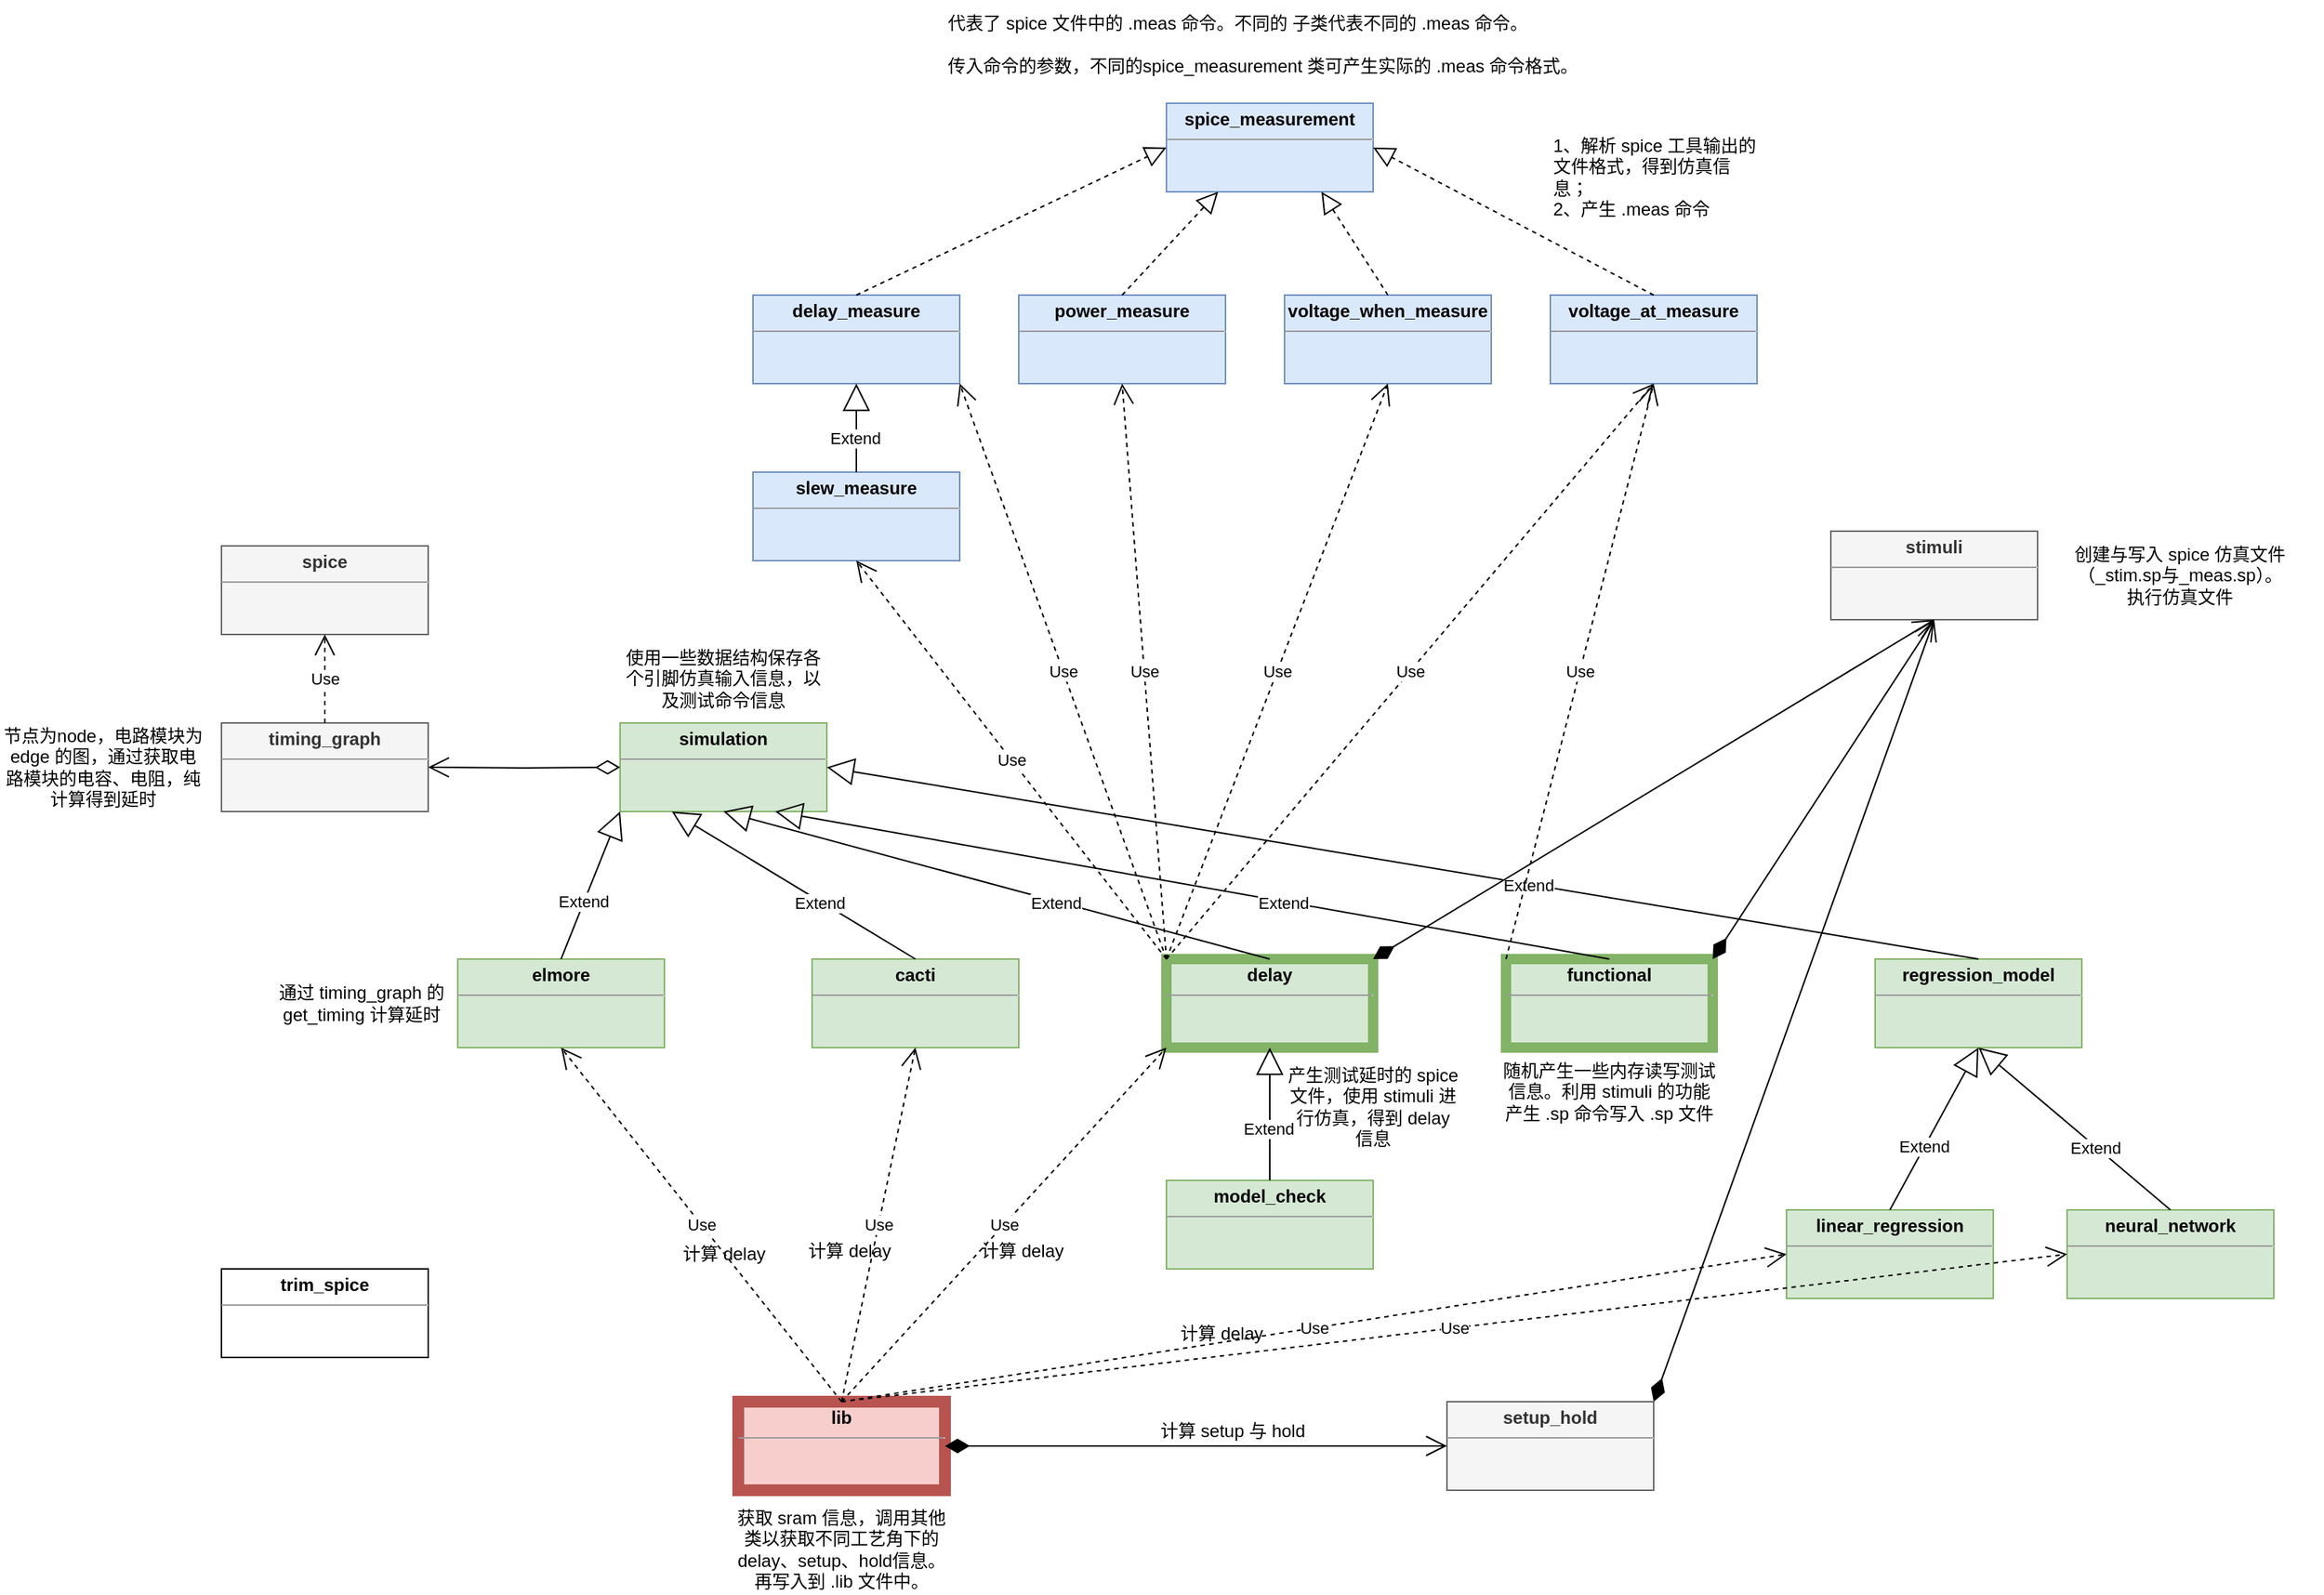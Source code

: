 <mxfile version="13.3.5" type="device"><diagram id="Yh4k4HbgygIKMntQPU1e" name="第 1 页"><mxGraphModel dx="3577" dy="1425" grid="1" gridSize="10" guides="1" tooltips="1" connect="1" arrows="1" fold="1" page="1" pageScale="1" pageWidth="1654" pageHeight="2336" math="0" shadow="0"><root><mxCell id="0"/><mxCell id="1" parent="0"/><mxCell id="mQlsT3dzguKEaAhfdbJN-1" value="&lt;p style=&quot;margin: 0px ; margin-top: 4px ; text-align: center&quot;&gt;&lt;b&gt;simulation&lt;/b&gt;&lt;/p&gt;&lt;hr size=&quot;1&quot;&gt;&lt;div style=&quot;height: 2px&quot;&gt;&lt;/div&gt;" style="verticalAlign=top;align=left;overflow=fill;fontSize=12;fontFamily=Helvetica;html=1;fillColor=#d5e8d4;strokeColor=#82b366;" parent="1" vertex="1"><mxGeometry x="-150" y="810" width="140" height="60" as="geometry"/></mxCell><mxCell id="mQlsT3dzguKEaAhfdbJN-3" value="&lt;p style=&quot;margin: 0px ; margin-top: 4px ; text-align: center&quot;&gt;&lt;b&gt;elmore&lt;/b&gt;&lt;/p&gt;&lt;hr size=&quot;1&quot;&gt;&lt;div style=&quot;height: 2px&quot;&gt;&lt;/div&gt;" style="verticalAlign=top;align=left;overflow=fill;fontSize=12;fontFamily=Helvetica;html=1;fillColor=#d5e8d4;strokeColor=#82b366;" parent="1" vertex="1"><mxGeometry x="-260" y="970" width="140" height="60" as="geometry"/></mxCell><mxCell id="mQlsT3dzguKEaAhfdbJN-4" value="&lt;p style=&quot;margin: 0px ; margin-top: 4px ; text-align: center&quot;&gt;&lt;b&gt;cacti&lt;/b&gt;&lt;/p&gt;&lt;hr size=&quot;1&quot;&gt;&lt;div style=&quot;height: 2px&quot;&gt;&lt;/div&gt;" style="verticalAlign=top;align=left;overflow=fill;fontSize=12;fontFamily=Helvetica;html=1;fillColor=#d5e8d4;strokeColor=#82b366;" parent="1" vertex="1"><mxGeometry x="-20" y="970" width="140" height="60" as="geometry"/></mxCell><mxCell id="mQlsT3dzguKEaAhfdbJN-5" value="&lt;p style=&quot;margin: 0px ; margin-top: 4px ; text-align: center&quot;&gt;&lt;b&gt;delay&lt;/b&gt;&lt;/p&gt;&lt;hr size=&quot;1&quot;&gt;&lt;div style=&quot;height: 2px&quot;&gt;&lt;/div&gt;" style="verticalAlign=top;align=left;overflow=fill;fontSize=12;fontFamily=Helvetica;html=1;fillColor=#d5e8d4;strokeColor=#82b366;strokeWidth=7;" parent="1" vertex="1"><mxGeometry x="220" y="970" width="140" height="60" as="geometry"/></mxCell><mxCell id="mQlsT3dzguKEaAhfdbJN-6" value="&lt;p style=&quot;margin: 0px ; margin-top: 4px ; text-align: center&quot;&gt;&lt;b&gt;functional&lt;/b&gt;&lt;/p&gt;&lt;hr size=&quot;1&quot;&gt;&lt;div style=&quot;height: 2px&quot;&gt;&lt;br&gt;&lt;/div&gt;" style="verticalAlign=top;align=left;overflow=fill;fontSize=12;fontFamily=Helvetica;html=1;fillColor=#d5e8d4;strokeColor=#82b366;rounded=0;glass=0;strokeWidth=7;" parent="1" vertex="1"><mxGeometry x="450" y="970" width="140" height="60" as="geometry"/></mxCell><mxCell id="mQlsT3dzguKEaAhfdbJN-7" value="&lt;p style=&quot;margin: 0px ; margin-top: 4px ; text-align: center&quot;&gt;&lt;b&gt;lib&lt;/b&gt;&lt;/p&gt;&lt;hr size=&quot;1&quot;&gt;&lt;div style=&quot;height: 2px&quot;&gt;&lt;/div&gt;" style="verticalAlign=top;align=left;overflow=fill;fontSize=12;fontFamily=Helvetica;html=1;fillColor=#f8cecc;strokeColor=#b85450;strokeWidth=8;" parent="1" vertex="1"><mxGeometry x="-70" y="1270" width="140" height="60" as="geometry"/></mxCell><mxCell id="mQlsT3dzguKEaAhfdbJN-8" value="&lt;p style=&quot;margin: 0px ; margin-top: 4px ; text-align: center&quot;&gt;&lt;b&gt;regression_model&lt;/b&gt;&lt;/p&gt;&lt;hr size=&quot;1&quot;&gt;&lt;div style=&quot;height: 2px&quot;&gt;&lt;/div&gt;" style="verticalAlign=top;align=left;overflow=fill;fontSize=12;fontFamily=Helvetica;html=1;fillColor=#d5e8d4;strokeColor=#82b366;" parent="1" vertex="1"><mxGeometry x="700" y="970" width="140" height="60" as="geometry"/></mxCell><mxCell id="mQlsT3dzguKEaAhfdbJN-9" value="&lt;p style=&quot;margin: 0px ; margin-top: 4px ; text-align: center&quot;&gt;&lt;b&gt;setup_hold&lt;/b&gt;&lt;/p&gt;&lt;hr size=&quot;1&quot;&gt;&lt;div style=&quot;height: 2px&quot;&gt;&lt;/div&gt;" style="verticalAlign=top;align=left;overflow=fill;fontSize=12;fontFamily=Helvetica;html=1;fillColor=#f5f5f5;strokeColor=#666666;fontColor=#333333;" parent="1" vertex="1"><mxGeometry x="410" y="1270" width="140" height="60" as="geometry"/></mxCell><mxCell id="mQlsT3dzguKEaAhfdbJN-10" value="&lt;p style=&quot;margin: 0px ; margin-top: 4px ; text-align: center&quot;&gt;&lt;b&gt;stimuli&lt;/b&gt;&lt;/p&gt;&lt;hr size=&quot;1&quot;&gt;&lt;div style=&quot;height: 2px&quot;&gt;&lt;/div&gt;" style="verticalAlign=top;align=left;overflow=fill;fontSize=12;fontFamily=Helvetica;html=1;fillColor=#f5f5f5;strokeColor=#666666;fontColor=#333333;" parent="1" vertex="1"><mxGeometry x="670" y="680" width="140" height="60" as="geometry"/></mxCell><mxCell id="mQlsT3dzguKEaAhfdbJN-12" value="&lt;p style=&quot;margin: 0px ; margin-top: 4px ; text-align: center&quot;&gt;&lt;b&gt;trim_spice&lt;/b&gt;&lt;/p&gt;&lt;hr size=&quot;1&quot;&gt;&lt;div style=&quot;height: 2px&quot;&gt;&lt;/div&gt;" style="verticalAlign=top;align=left;overflow=fill;fontSize=12;fontFamily=Helvetica;html=1;" parent="1" vertex="1"><mxGeometry x="-420" y="1180" width="140" height="60" as="geometry"/></mxCell><mxCell id="mQlsT3dzguKEaAhfdbJN-13" value="&lt;p style=&quot;margin: 0px ; margin-top: 4px ; text-align: center&quot;&gt;&lt;b&gt;timing_graph&lt;/b&gt;&lt;/p&gt;&lt;hr size=&quot;1&quot;&gt;&lt;div style=&quot;height: 2px&quot;&gt;&lt;/div&gt;" style="verticalAlign=top;align=left;overflow=fill;fontSize=12;fontFamily=Helvetica;html=1;fillColor=#f5f5f5;strokeColor=#666666;fontColor=#333333;" parent="1" vertex="1"><mxGeometry x="-420" y="810" width="140" height="60" as="geometry"/></mxCell><mxCell id="mQlsT3dzguKEaAhfdbJN-14" value="&lt;p style=&quot;margin: 0px ; margin-top: 4px ; text-align: center&quot;&gt;&lt;b&gt;spice_measurement&lt;/b&gt;&lt;/p&gt;&lt;hr size=&quot;1&quot;&gt;&lt;div style=&quot;height: 2px&quot;&gt;&lt;/div&gt;" style="verticalAlign=top;align=left;overflow=fill;fontSize=12;fontFamily=Helvetica;html=1;fillColor=#dae8fc;strokeColor=#6c8ebf;" parent="1" vertex="1"><mxGeometry x="220" y="390" width="140" height="60" as="geometry"/></mxCell><mxCell id="mQlsT3dzguKEaAhfdbJN-15" value="&lt;p style=&quot;margin: 0px ; margin-top: 4px ; text-align: center&quot;&gt;&lt;b&gt;delay_measure&lt;/b&gt;&lt;/p&gt;&lt;hr size=&quot;1&quot;&gt;&lt;div style=&quot;height: 2px&quot;&gt;&lt;/div&gt;" style="verticalAlign=top;align=left;overflow=fill;fontSize=12;fontFamily=Helvetica;html=1;fillColor=#dae8fc;strokeColor=#6c8ebf;" parent="1" vertex="1"><mxGeometry x="-60" y="520" width="140" height="60" as="geometry"/></mxCell><mxCell id="mQlsT3dzguKEaAhfdbJN-16" value="&lt;p style=&quot;margin: 0px ; margin-top: 4px ; text-align: center&quot;&gt;&lt;b&gt;slew_measure&lt;/b&gt;&lt;/p&gt;&lt;hr size=&quot;1&quot;&gt;&lt;div style=&quot;height: 2px&quot;&gt;&lt;/div&gt;" style="verticalAlign=top;align=left;overflow=fill;fontSize=12;fontFamily=Helvetica;html=1;fillColor=#dae8fc;strokeColor=#6c8ebf;" parent="1" vertex="1"><mxGeometry x="-60" y="640" width="140" height="60" as="geometry"/></mxCell><mxCell id="mQlsT3dzguKEaAhfdbJN-17" value="&lt;p style=&quot;margin: 0px ; margin-top: 4px ; text-align: center&quot;&gt;&lt;b&gt;power_measure&lt;/b&gt;&lt;/p&gt;&lt;hr size=&quot;1&quot;&gt;&lt;div style=&quot;height: 2px&quot;&gt;&lt;/div&gt;" style="verticalAlign=top;align=left;overflow=fill;fontSize=12;fontFamily=Helvetica;html=1;fillColor=#dae8fc;strokeColor=#6c8ebf;" parent="1" vertex="1"><mxGeometry x="120" y="520" width="140" height="60" as="geometry"/></mxCell><mxCell id="mQlsT3dzguKEaAhfdbJN-18" value="&lt;p style=&quot;margin: 0px ; margin-top: 4px ; text-align: center&quot;&gt;&lt;b&gt;voltage_when_measure&lt;/b&gt;&lt;/p&gt;&lt;hr size=&quot;1&quot;&gt;&lt;div style=&quot;height: 2px&quot;&gt;&lt;/div&gt;" style="verticalAlign=top;align=left;overflow=fill;fontSize=12;fontFamily=Helvetica;html=1;fillColor=#dae8fc;strokeColor=#6c8ebf;" parent="1" vertex="1"><mxGeometry x="300" y="520" width="140" height="60" as="geometry"/></mxCell><mxCell id="mQlsT3dzguKEaAhfdbJN-19" value="&lt;p style=&quot;margin: 0px ; margin-top: 4px ; text-align: center&quot;&gt;&lt;b&gt;voltage_at_measure&lt;/b&gt;&lt;/p&gt;&lt;hr size=&quot;1&quot;&gt;&lt;div style=&quot;height: 2px&quot;&gt;&lt;/div&gt;" style="verticalAlign=top;align=left;overflow=fill;fontSize=12;fontFamily=Helvetica;html=1;fillColor=#dae8fc;strokeColor=#6c8ebf;" parent="1" vertex="1"><mxGeometry x="480" y="520" width="140" height="60" as="geometry"/></mxCell><mxCell id="mQlsT3dzguKEaAhfdbJN-20" value="" style="endArrow=block;endSize=16;endFill=0;html=1;exitX=0.5;exitY=0;exitDx=0;exitDy=0;entryX=0.5;entryY=1;entryDx=0;entryDy=0;" parent="1" source="mQlsT3dzguKEaAhfdbJN-16" target="mQlsT3dzguKEaAhfdbJN-15" edge="1"><mxGeometry width="160" relative="1" as="geometry"><mxPoint x="680" y="520" as="sourcePoint"/><mxPoint x="680" y="410" as="targetPoint"/></mxGeometry></mxCell><mxCell id="mQlsT3dzguKEaAhfdbJN-21" value="Extend" style="edgeLabel;html=1;align=center;verticalAlign=middle;resizable=0;points=[];" parent="mQlsT3dzguKEaAhfdbJN-20" vertex="1" connectable="0"><mxGeometry x="-0.217" y="1" relative="1" as="geometry"><mxPoint as="offset"/></mxGeometry></mxCell><mxCell id="mQlsT3dzguKEaAhfdbJN-22" value="" style="endArrow=block;dashed=1;endFill=0;endSize=12;html=1;entryX=0;entryY=0.5;entryDx=0;entryDy=0;exitX=0.5;exitY=0;exitDx=0;exitDy=0;" parent="1" source="mQlsT3dzguKEaAhfdbJN-15" target="mQlsT3dzguKEaAhfdbJN-14" edge="1"><mxGeometry width="160" relative="1" as="geometry"><mxPoint x="360" y="480" as="sourcePoint"/><mxPoint x="520" y="480" as="targetPoint"/></mxGeometry></mxCell><mxCell id="mQlsT3dzguKEaAhfdbJN-23" value="" style="endArrow=block;dashed=1;endFill=0;endSize=12;html=1;entryX=0.25;entryY=1;entryDx=0;entryDy=0;exitX=0.5;exitY=0;exitDx=0;exitDy=0;" parent="1" source="mQlsT3dzguKEaAhfdbJN-17" target="mQlsT3dzguKEaAhfdbJN-14" edge="1"><mxGeometry width="160" relative="1" as="geometry"><mxPoint x="20" y="530" as="sourcePoint"/><mxPoint x="230" y="430" as="targetPoint"/></mxGeometry></mxCell><mxCell id="mQlsT3dzguKEaAhfdbJN-24" value="" style="endArrow=block;dashed=1;endFill=0;endSize=12;html=1;entryX=0.75;entryY=1;entryDx=0;entryDy=0;exitX=0.5;exitY=0;exitDx=0;exitDy=0;" parent="1" source="mQlsT3dzguKEaAhfdbJN-18" target="mQlsT3dzguKEaAhfdbJN-14" edge="1"><mxGeometry width="160" relative="1" as="geometry"><mxPoint x="200" y="530" as="sourcePoint"/><mxPoint x="265" y="460" as="targetPoint"/></mxGeometry></mxCell><mxCell id="mQlsT3dzguKEaAhfdbJN-25" value="" style="endArrow=block;dashed=1;endFill=0;endSize=12;html=1;entryX=1;entryY=0.5;entryDx=0;entryDy=0;exitX=0.5;exitY=0;exitDx=0;exitDy=0;" parent="1" source="mQlsT3dzguKEaAhfdbJN-19" target="mQlsT3dzguKEaAhfdbJN-14" edge="1"><mxGeometry width="160" relative="1" as="geometry"><mxPoint x="480" y="480" as="sourcePoint"/><mxPoint x="275" y="470" as="targetPoint"/></mxGeometry></mxCell><mxCell id="mQlsT3dzguKEaAhfdbJN-29" value="" style="endArrow=block;endSize=16;endFill=0;html=1;exitX=0.5;exitY=0;exitDx=0;exitDy=0;entryX=0;entryY=1;entryDx=0;entryDy=0;" parent="1" source="mQlsT3dzguKEaAhfdbJN-3" target="mQlsT3dzguKEaAhfdbJN-1" edge="1"><mxGeometry width="160" relative="1" as="geometry"><mxPoint x="-20" y="1380" as="sourcePoint"/><mxPoint x="-20" y="1320" as="targetPoint"/><Array as="points"/></mxGeometry></mxCell><mxCell id="mQlsT3dzguKEaAhfdbJN-30" value="Extend" style="edgeLabel;html=1;align=center;verticalAlign=middle;resizable=0;points=[];" parent="mQlsT3dzguKEaAhfdbJN-29" vertex="1" connectable="0"><mxGeometry x="-0.217" y="1" relative="1" as="geometry"><mxPoint as="offset"/></mxGeometry></mxCell><mxCell id="mQlsT3dzguKEaAhfdbJN-31" value="" style="endArrow=block;endSize=16;endFill=0;html=1;exitX=0.5;exitY=0;exitDx=0;exitDy=0;entryX=0.25;entryY=1;entryDx=0;entryDy=0;" parent="1" source="mQlsT3dzguKEaAhfdbJN-4" target="mQlsT3dzguKEaAhfdbJN-1" edge="1"><mxGeometry width="160" relative="1" as="geometry"><mxPoint x="-60" y="980" as="sourcePoint"/><mxPoint x="230" y="890" as="targetPoint"/><Array as="points"/></mxGeometry></mxCell><mxCell id="mQlsT3dzguKEaAhfdbJN-32" value="Extend" style="edgeLabel;html=1;align=center;verticalAlign=middle;resizable=0;points=[];" parent="mQlsT3dzguKEaAhfdbJN-31" vertex="1" connectable="0"><mxGeometry x="-0.217" y="1" relative="1" as="geometry"><mxPoint as="offset"/></mxGeometry></mxCell><mxCell id="mQlsT3dzguKEaAhfdbJN-33" value="" style="endArrow=block;endSize=16;endFill=0;html=1;exitX=0.5;exitY=0;exitDx=0;exitDy=0;entryX=0.5;entryY=1;entryDx=0;entryDy=0;" parent="1" source="mQlsT3dzguKEaAhfdbJN-5" target="mQlsT3dzguKEaAhfdbJN-1" edge="1"><mxGeometry width="160" relative="1" as="geometry"><mxPoint x="120" y="980" as="sourcePoint"/><mxPoint x="265" y="920" as="targetPoint"/><Array as="points"/></mxGeometry></mxCell><mxCell id="mQlsT3dzguKEaAhfdbJN-34" value="Extend" style="edgeLabel;html=1;align=center;verticalAlign=middle;resizable=0;points=[];" parent="mQlsT3dzguKEaAhfdbJN-33" vertex="1" connectable="0"><mxGeometry x="-0.217" y="1" relative="1" as="geometry"><mxPoint as="offset"/></mxGeometry></mxCell><mxCell id="mQlsT3dzguKEaAhfdbJN-35" value="" style="endArrow=block;endSize=16;endFill=0;html=1;exitX=0.5;exitY=0;exitDx=0;exitDy=0;entryX=0.75;entryY=1;entryDx=0;entryDy=0;" parent="1" source="mQlsT3dzguKEaAhfdbJN-6" target="mQlsT3dzguKEaAhfdbJN-1" edge="1"><mxGeometry width="160" relative="1" as="geometry"><mxPoint x="130" y="990" as="sourcePoint"/><mxPoint x="275" y="930" as="targetPoint"/><Array as="points"/></mxGeometry></mxCell><mxCell id="mQlsT3dzguKEaAhfdbJN-36" value="Extend" style="edgeLabel;html=1;align=center;verticalAlign=middle;resizable=0;points=[];" parent="mQlsT3dzguKEaAhfdbJN-35" vertex="1" connectable="0"><mxGeometry x="-0.217" y="1" relative="1" as="geometry"><mxPoint as="offset"/></mxGeometry></mxCell><mxCell id="mQlsT3dzguKEaAhfdbJN-37" value="" style="endArrow=block;endSize=16;endFill=0;html=1;exitX=0.5;exitY=0;exitDx=0;exitDy=0;entryX=1;entryY=0.5;entryDx=0;entryDy=0;" parent="1" source="mQlsT3dzguKEaAhfdbJN-8" target="mQlsT3dzguKEaAhfdbJN-1" edge="1"><mxGeometry width="160" relative="1" as="geometry"><mxPoint x="480" y="980" as="sourcePoint"/><mxPoint x="335" y="920" as="targetPoint"/><Array as="points"/></mxGeometry></mxCell><mxCell id="mQlsT3dzguKEaAhfdbJN-38" value="Extend" style="edgeLabel;html=1;align=center;verticalAlign=middle;resizable=0;points=[];" parent="mQlsT3dzguKEaAhfdbJN-37" vertex="1" connectable="0"><mxGeometry x="-0.217" y="1" relative="1" as="geometry"><mxPoint as="offset"/></mxGeometry></mxCell><mxCell id="mQlsT3dzguKEaAhfdbJN-39" value="&lt;p style=&quot;margin: 0px ; margin-top: 4px ; text-align: center&quot;&gt;&lt;b&gt;model_check&lt;/b&gt;&lt;/p&gt;&lt;hr size=&quot;1&quot;&gt;&lt;div style=&quot;height: 2px&quot;&gt;&lt;/div&gt;" style="verticalAlign=top;align=left;overflow=fill;fontSize=12;fontFamily=Helvetica;html=1;fillColor=#d5e8d4;strokeColor=#82b366;" parent="1" vertex="1"><mxGeometry x="220" y="1120" width="140" height="60" as="geometry"/></mxCell><mxCell id="mQlsT3dzguKEaAhfdbJN-42" value="" style="endArrow=block;endSize=16;endFill=0;html=1;exitX=0.5;exitY=0;exitDx=0;exitDy=0;entryX=0.5;entryY=1;entryDx=0;entryDy=0;" parent="1" source="mQlsT3dzguKEaAhfdbJN-39" target="mQlsT3dzguKEaAhfdbJN-5" edge="1"><mxGeometry width="160" relative="1" as="geometry"><mxPoint x="120" y="980" as="sourcePoint"/><mxPoint x="265" y="920" as="targetPoint"/><Array as="points"/></mxGeometry></mxCell><mxCell id="mQlsT3dzguKEaAhfdbJN-43" value="Extend" style="edgeLabel;html=1;align=center;verticalAlign=middle;resizable=0;points=[];" parent="mQlsT3dzguKEaAhfdbJN-42" vertex="1" connectable="0"><mxGeometry x="-0.217" y="1" relative="1" as="geometry"><mxPoint as="offset"/></mxGeometry></mxCell><mxCell id="mQlsT3dzguKEaAhfdbJN-44" value="&lt;p style=&quot;margin: 0px ; margin-top: 4px ; text-align: center&quot;&gt;&lt;b&gt;neural_network&lt;/b&gt;&lt;/p&gt;&lt;hr size=&quot;1&quot;&gt;&lt;div style=&quot;height: 2px&quot;&gt;&lt;/div&gt;" style="verticalAlign=top;align=left;overflow=fill;fontSize=12;fontFamily=Helvetica;html=1;fillColor=#d5e8d4;strokeColor=#82b366;" parent="1" vertex="1"><mxGeometry x="830" y="1140" width="140" height="60" as="geometry"/></mxCell><mxCell id="mQlsT3dzguKEaAhfdbJN-45" value="" style="endArrow=block;endSize=16;endFill=0;html=1;exitX=0.5;exitY=0;exitDx=0;exitDy=0;entryX=0.5;entryY=1;entryDx=0;entryDy=0;" parent="1" source="mQlsT3dzguKEaAhfdbJN-44" target="mQlsT3dzguKEaAhfdbJN-8" edge="1"><mxGeometry width="160" relative="1" as="geometry"><mxPoint x="300" y="1110" as="sourcePoint"/><mxPoint x="300" y="1040" as="targetPoint"/><Array as="points"/></mxGeometry></mxCell><mxCell id="mQlsT3dzguKEaAhfdbJN-46" value="Extend" style="edgeLabel;html=1;align=center;verticalAlign=middle;resizable=0;points=[];" parent="mQlsT3dzguKEaAhfdbJN-45" vertex="1" connectable="0"><mxGeometry x="-0.217" y="1" relative="1" as="geometry"><mxPoint as="offset"/></mxGeometry></mxCell><mxCell id="mQlsT3dzguKEaAhfdbJN-48" value="Use" style="endArrow=open;endSize=12;dashed=1;html=1;exitX=0.5;exitY=0;exitDx=0;exitDy=0;entryX=0;entryY=1;entryDx=0;entryDy=0;" parent="1" source="mQlsT3dzguKEaAhfdbJN-7" target="mQlsT3dzguKEaAhfdbJN-5" edge="1"><mxGeometry width="160" relative="1" as="geometry"><mxPoint x="10" y="1310" as="sourcePoint"/><mxPoint x="-180" y="1370.0" as="targetPoint"/></mxGeometry></mxCell><mxCell id="mQlsT3dzguKEaAhfdbJN-51" value="Use" style="endArrow=open;endSize=12;dashed=1;html=1;exitX=0;exitY=0;exitDx=0;exitDy=0;entryX=0.5;entryY=1;entryDx=0;entryDy=0;" parent="1" source="mQlsT3dzguKEaAhfdbJN-5" target="mQlsT3dzguKEaAhfdbJN-16" edge="1"><mxGeometry width="160" relative="1" as="geometry"><mxPoint x="60" y="1250" as="sourcePoint"/><mxPoint x="230" y="1040" as="targetPoint"/></mxGeometry></mxCell><mxCell id="mQlsT3dzguKEaAhfdbJN-52" value="Use" style="endArrow=open;endSize=12;dashed=1;html=1;entryX=1;entryY=1;entryDx=0;entryDy=0;" parent="1" target="mQlsT3dzguKEaAhfdbJN-15" edge="1"><mxGeometry width="160" relative="1" as="geometry"><mxPoint x="220" y="970" as="sourcePoint"/><mxPoint x="20" y="710" as="targetPoint"/></mxGeometry></mxCell><mxCell id="mQlsT3dzguKEaAhfdbJN-53" value="Use" style="endArrow=open;endSize=12;dashed=1;html=1;entryX=0.5;entryY=1;entryDx=0;entryDy=0;" parent="1" target="mQlsT3dzguKEaAhfdbJN-17" edge="1"><mxGeometry width="160" relative="1" as="geometry"><mxPoint x="220" y="970" as="sourcePoint"/><mxPoint x="30" y="720" as="targetPoint"/></mxGeometry></mxCell><mxCell id="mQlsT3dzguKEaAhfdbJN-54" value="Use" style="endArrow=open;endSize=12;dashed=1;html=1;entryX=0.5;entryY=1;entryDx=0;entryDy=0;exitX=0;exitY=0;exitDx=0;exitDy=0;" parent="1" source="mQlsT3dzguKEaAhfdbJN-5" target="mQlsT3dzguKEaAhfdbJN-18" edge="1"><mxGeometry width="160" relative="1" as="geometry"><mxPoint x="230" y="980" as="sourcePoint"/><mxPoint x="200" y="590" as="targetPoint"/></mxGeometry></mxCell><mxCell id="mQlsT3dzguKEaAhfdbJN-55" value="Use" style="endArrow=open;endSize=12;dashed=1;html=1;entryX=0.5;entryY=1;entryDx=0;entryDy=0;" parent="1" target="mQlsT3dzguKEaAhfdbJN-19" edge="1"><mxGeometry width="160" relative="1" as="geometry"><mxPoint x="220" y="970" as="sourcePoint"/><mxPoint x="380" y="590" as="targetPoint"/></mxGeometry></mxCell><mxCell id="mQlsT3dzguKEaAhfdbJN-56" value="Use" style="endArrow=open;endSize=12;dashed=1;html=1;entryX=0.5;entryY=1;entryDx=0;entryDy=0;exitX=0;exitY=0;exitDx=0;exitDy=0;" parent="1" source="mQlsT3dzguKEaAhfdbJN-6" target="mQlsT3dzguKEaAhfdbJN-19" edge="1"><mxGeometry width="160" relative="1" as="geometry"><mxPoint x="230" y="980" as="sourcePoint"/><mxPoint x="560" y="590" as="targetPoint"/></mxGeometry></mxCell><mxCell id="mQlsT3dzguKEaAhfdbJN-57" value="" style="endArrow=open;html=1;endSize=12;startArrow=diamondThin;startSize=14;startFill=0;edgeStyle=orthogonalEdgeStyle;align=left;verticalAlign=bottom;entryX=1;entryY=0.5;entryDx=0;entryDy=0;" parent="1" target="mQlsT3dzguKEaAhfdbJN-13" edge="1"><mxGeometry x="-0.75" y="-20" relative="1" as="geometry"><mxPoint x="-150" y="840" as="sourcePoint"/><mxPoint x="580" y="940" as="targetPoint"/><mxPoint as="offset"/></mxGeometry></mxCell><mxCell id="mQlsT3dzguKEaAhfdbJN-59" value="&lt;p style=&quot;margin: 0px ; margin-top: 4px ; text-align: center&quot;&gt;&lt;b&gt;spice&lt;/b&gt;&lt;/p&gt;&lt;hr size=&quot;1&quot;&gt;&lt;div style=&quot;height: 2px&quot;&gt;&lt;/div&gt;" style="verticalAlign=top;align=left;overflow=fill;fontSize=12;fontFamily=Helvetica;html=1;fillColor=#f5f5f5;strokeColor=#666666;fontColor=#333333;" parent="1" vertex="1"><mxGeometry x="-420" y="690" width="140" height="60" as="geometry"/></mxCell><mxCell id="mQlsT3dzguKEaAhfdbJN-60" value="Use" style="endArrow=open;endSize=12;dashed=1;html=1;entryX=0.5;entryY=1;entryDx=0;entryDy=0;exitX=0.5;exitY=0;exitDx=0;exitDy=0;" parent="1" source="mQlsT3dzguKEaAhfdbJN-13" target="mQlsT3dzguKEaAhfdbJN-59" edge="1"><mxGeometry width="160" relative="1" as="geometry"><mxPoint x="230" y="980" as="sourcePoint"/><mxPoint x="90" y="590" as="targetPoint"/></mxGeometry></mxCell><mxCell id="mQlsT3dzguKEaAhfdbJN-66" value="" style="endArrow=open;html=1;endSize=12;startArrow=diamondThin;startSize=14;startFill=1;align=left;verticalAlign=bottom;exitX=1;exitY=0;exitDx=0;exitDy=0;entryX=0.5;entryY=1;entryDx=0;entryDy=0;" parent="1" source="mQlsT3dzguKEaAhfdbJN-5" target="mQlsT3dzguKEaAhfdbJN-10" edge="1"><mxGeometry x="-1" y="3" relative="1" as="geometry"><mxPoint x="860" y="810" as="sourcePoint"/><mxPoint x="730" y="890" as="targetPoint"/></mxGeometry></mxCell><mxCell id="mQlsT3dzguKEaAhfdbJN-67" value="" style="endArrow=open;html=1;endSize=12;startArrow=diamondThin;startSize=14;startFill=1;align=left;verticalAlign=bottom;exitX=1;exitY=0;exitDx=0;exitDy=0;entryX=0.5;entryY=1;entryDx=0;entryDy=0;" parent="1" source="mQlsT3dzguKEaAhfdbJN-6" target="mQlsT3dzguKEaAhfdbJN-10" edge="1"><mxGeometry x="-1" y="3" relative="1" as="geometry"><mxPoint x="370" y="980" as="sourcePoint"/><mxPoint x="680" y="750" as="targetPoint"/></mxGeometry></mxCell><mxCell id="mQlsT3dzguKEaAhfdbJN-68" value="" style="endArrow=open;html=1;endSize=12;startArrow=diamondThin;startSize=14;startFill=1;align=left;verticalAlign=bottom;exitX=1;exitY=0;exitDx=0;exitDy=0;" parent="1" source="mQlsT3dzguKEaAhfdbJN-9" edge="1"><mxGeometry x="-1" y="3" relative="1" as="geometry"><mxPoint x="600" y="980" as="sourcePoint"/><mxPoint x="740" y="740" as="targetPoint"/></mxGeometry></mxCell><mxCell id="mQlsT3dzguKEaAhfdbJN-69" value="&lt;p style=&quot;margin: 0px ; margin-top: 4px ; text-align: center&quot;&gt;&lt;b&gt;linear_regression&lt;/b&gt;&lt;/p&gt;&lt;hr size=&quot;1&quot;&gt;&lt;div style=&quot;height: 2px&quot;&gt;&lt;/div&gt;" style="verticalAlign=top;align=left;overflow=fill;fontSize=12;fontFamily=Helvetica;html=1;fillColor=#d5e8d4;strokeColor=#82b366;" parent="1" vertex="1"><mxGeometry x="640" y="1140" width="140" height="60" as="geometry"/></mxCell><mxCell id="mQlsT3dzguKEaAhfdbJN-70" value="" style="endArrow=block;endSize=16;endFill=0;html=1;exitX=0.5;exitY=0;exitDx=0;exitDy=0;entryX=0.5;entryY=1;entryDx=0;entryDy=0;" parent="1" source="mQlsT3dzguKEaAhfdbJN-69" target="mQlsT3dzguKEaAhfdbJN-8" edge="1"><mxGeometry width="160" relative="1" as="geometry"><mxPoint x="910" y="1150" as="sourcePoint"/><mxPoint x="780" y="1040" as="targetPoint"/><Array as="points"/></mxGeometry></mxCell><mxCell id="mQlsT3dzguKEaAhfdbJN-71" value="Extend" style="edgeLabel;html=1;align=center;verticalAlign=middle;resizable=0;points=[];" parent="mQlsT3dzguKEaAhfdbJN-70" vertex="1" connectable="0"><mxGeometry x="-0.217" y="1" relative="1" as="geometry"><mxPoint as="offset"/></mxGeometry></mxCell><mxCell id="mQlsT3dzguKEaAhfdbJN-72" value="Use" style="endArrow=open;endSize=12;dashed=1;html=1;exitX=0.5;exitY=0;exitDx=0;exitDy=0;entryX=0.5;entryY=1;entryDx=0;entryDy=0;" parent="1" source="mQlsT3dzguKEaAhfdbJN-7" target="mQlsT3dzguKEaAhfdbJN-4" edge="1"><mxGeometry width="160" relative="1" as="geometry"><mxPoint x="10" y="1280.0" as="sourcePoint"/><mxPoint x="230" y="1040.0" as="targetPoint"/></mxGeometry></mxCell><mxCell id="mQlsT3dzguKEaAhfdbJN-73" value="Use" style="endArrow=open;endSize=12;dashed=1;html=1;entryX=0.5;entryY=1;entryDx=0;entryDy=0;exitX=0.5;exitY=0;exitDx=0;exitDy=0;" parent="1" source="mQlsT3dzguKEaAhfdbJN-7" target="mQlsT3dzguKEaAhfdbJN-3" edge="1"><mxGeometry width="160" relative="1" as="geometry"><mxPoint x="70" y="1270" as="sourcePoint"/><mxPoint x="60" y="1040.0" as="targetPoint"/></mxGeometry></mxCell><mxCell id="mQlsT3dzguKEaAhfdbJN-74" value="Use" style="endArrow=open;endSize=12;dashed=1;html=1;entryX=0;entryY=0.5;entryDx=0;entryDy=0;exitX=0.5;exitY=0;exitDx=0;exitDy=0;" parent="1" source="mQlsT3dzguKEaAhfdbJN-7" target="mQlsT3dzguKEaAhfdbJN-69" edge="1"><mxGeometry width="160" relative="1" as="geometry"><mxPoint x="70" y="1270" as="sourcePoint"/><mxPoint x="70" y="1050.0" as="targetPoint"/></mxGeometry></mxCell><mxCell id="mQlsT3dzguKEaAhfdbJN-75" value="Use" style="endArrow=open;endSize=12;dashed=1;html=1;entryX=0;entryY=0.5;entryDx=0;entryDy=0;exitX=0.5;exitY=0;exitDx=0;exitDy=0;" parent="1" source="mQlsT3dzguKEaAhfdbJN-7" target="mQlsT3dzguKEaAhfdbJN-44" edge="1"><mxGeometry width="160" relative="1" as="geometry"><mxPoint x="70" y="1270" as="sourcePoint"/><mxPoint x="80" y="1060.0" as="targetPoint"/></mxGeometry></mxCell><mxCell id="mQlsT3dzguKEaAhfdbJN-76" value="" style="endArrow=open;html=1;endSize=12;startArrow=diamondThin;startSize=14;startFill=1;align=left;verticalAlign=bottom;exitX=1;exitY=0.5;exitDx=0;exitDy=0;entryX=0;entryY=0.5;entryDx=0;entryDy=0;" parent="1" source="mQlsT3dzguKEaAhfdbJN-7" target="mQlsT3dzguKEaAhfdbJN-9" edge="1"><mxGeometry x="-1" y="3" relative="1" as="geometry"><mxPoint x="560" y="1280.0" as="sourcePoint"/><mxPoint x="750" y="750" as="targetPoint"/></mxGeometry></mxCell><mxCell id="E_A2U-O-g9xPpnHlQSZT-1" value="计算 setup 与 hold" style="text;html=1;strokeColor=none;fillColor=none;align=center;verticalAlign=middle;whiteSpace=wrap;rounded=0;" parent="1" vertex="1"><mxGeometry x="200" y="1280" width="130" height="20" as="geometry"/></mxCell><mxCell id="E_A2U-O-g9xPpnHlQSZT-2" value="计算 delay" style="text;html=1;strokeColor=none;fillColor=none;align=center;verticalAlign=middle;whiteSpace=wrap;rounded=0;" parent="1" vertex="1"><mxGeometry x="-122.5" y="1160" width="85" height="20" as="geometry"/></mxCell><mxCell id="E_A2U-O-g9xPpnHlQSZT-3" value="计算 delay" style="text;html=1;strokeColor=none;fillColor=none;align=center;verticalAlign=middle;whiteSpace=wrap;rounded=0;" parent="1" vertex="1"><mxGeometry x="-37.5" y="1158" width="85" height="20" as="geometry"/></mxCell><mxCell id="E_A2U-O-g9xPpnHlQSZT-7" value="计算 delay" style="text;html=1;strokeColor=none;fillColor=none;align=center;verticalAlign=middle;whiteSpace=wrap;rounded=0;" parent="1" vertex="1"><mxGeometry x="80" y="1158" width="85" height="20" as="geometry"/></mxCell><mxCell id="E_A2U-O-g9xPpnHlQSZT-8" value="计算 delay" style="text;html=1;strokeColor=none;fillColor=none;align=center;verticalAlign=middle;whiteSpace=wrap;rounded=0;" parent="1" vertex="1"><mxGeometry x="215" y="1214" width="85" height="20" as="geometry"/></mxCell><mxCell id="m5DxzuVnuzkRNh9TdMwD-1" value="随机产生一些内存读写测试信息。利用 stimuli 的功能产生 .sp 命令写入 .sp 文件" style="text;html=1;strokeColor=none;fillColor=none;align=center;verticalAlign=middle;whiteSpace=wrap;rounded=0;" parent="1" vertex="1"><mxGeometry x="445" y="1040" width="150" height="40" as="geometry"/></mxCell><mxCell id="hKE8qj8XE14Kd2NWWBoI-1" value="产生测试延时的 spice 文件，使用 stimuli 进行仿真，得到 delay 信息" style="text;html=1;strokeColor=none;fillColor=none;align=center;verticalAlign=middle;whiteSpace=wrap;rounded=0;" parent="1" vertex="1"><mxGeometry x="300" y="1060" width="120" height="20" as="geometry"/></mxCell><mxCell id="hKE8qj8XE14Kd2NWWBoI-2" value="使用一些数据结构保存各个引脚仿真输入信息，以及测试命令信息" style="text;html=1;strokeColor=none;fillColor=none;align=center;verticalAlign=middle;whiteSpace=wrap;rounded=0;" parent="1" vertex="1"><mxGeometry x="-150" y="760" width="140" height="40" as="geometry"/></mxCell><mxCell id="yu0EWamwgBGU-ZeoLl8x-1" value="获取 sram 信息，调用其他类以获取不同工艺角下的delay、setup、hold信息。&lt;br&gt;再写入到 .lib 文件中。" style="text;html=1;strokeColor=none;fillColor=none;align=center;verticalAlign=middle;whiteSpace=wrap;rounded=0;" vertex="1" parent="1"><mxGeometry x="-75" y="1340" width="150" height="60" as="geometry"/></mxCell><mxCell id="yu0EWamwgBGU-ZeoLl8x-2" value="通过 timing_graph 的 get_timing 计算延时" style="text;html=1;strokeColor=none;fillColor=none;align=center;verticalAlign=middle;whiteSpace=wrap;rounded=0;" vertex="1" parent="1"><mxGeometry x="-390" y="970" width="130" height="60" as="geometry"/></mxCell><mxCell id="yu0EWamwgBGU-ZeoLl8x-3" value="节点为node，电路模块为 edge 的图，通过获取电路模块的电容、电阻，纯计算得到延时" style="text;html=1;strokeColor=none;fillColor=none;align=center;verticalAlign=middle;whiteSpace=wrap;rounded=0;" vertex="1" parent="1"><mxGeometry x="-570" y="810" width="140" height="60" as="geometry"/></mxCell><mxCell id="yu0EWamwgBGU-ZeoLl8x-4" value="代表了 spice 文件中的 .meas 命令。不同的 子类代表不同的 .meas 命令。&lt;br&gt;&lt;br&gt;传入命令的参数，不同的spice_measurement 类可产生实际的 .meas 命令格式。" style="text;html=1;strokeColor=none;fillColor=none;align=left;verticalAlign=middle;whiteSpace=wrap;rounded=0;" vertex="1" parent="1"><mxGeometry x="70" y="320" width="430" height="60" as="geometry"/></mxCell><mxCell id="yu0EWamwgBGU-ZeoLl8x-5" value="1、解析 spice 工具输出的文件格式，得到仿真信息；&lt;br&gt;2、产生 .meas 命令" style="text;html=1;strokeColor=none;fillColor=none;align=left;verticalAlign=middle;whiteSpace=wrap;rounded=0;" vertex="1" parent="1"><mxGeometry x="480" y="400" width="140" height="80" as="geometry"/></mxCell><mxCell id="yu0EWamwgBGU-ZeoLl8x-8" value="创建与写入 spice 仿真文件（_stim.sp与_meas.sp）。&lt;br&gt;执行仿真文件" style="text;html=1;strokeColor=none;fillColor=none;align=center;verticalAlign=middle;whiteSpace=wrap;rounded=0;" vertex="1" parent="1"><mxGeometry x="810" y="680" width="193" height="60" as="geometry"/></mxCell></root></mxGraphModel></diagram></mxfile>